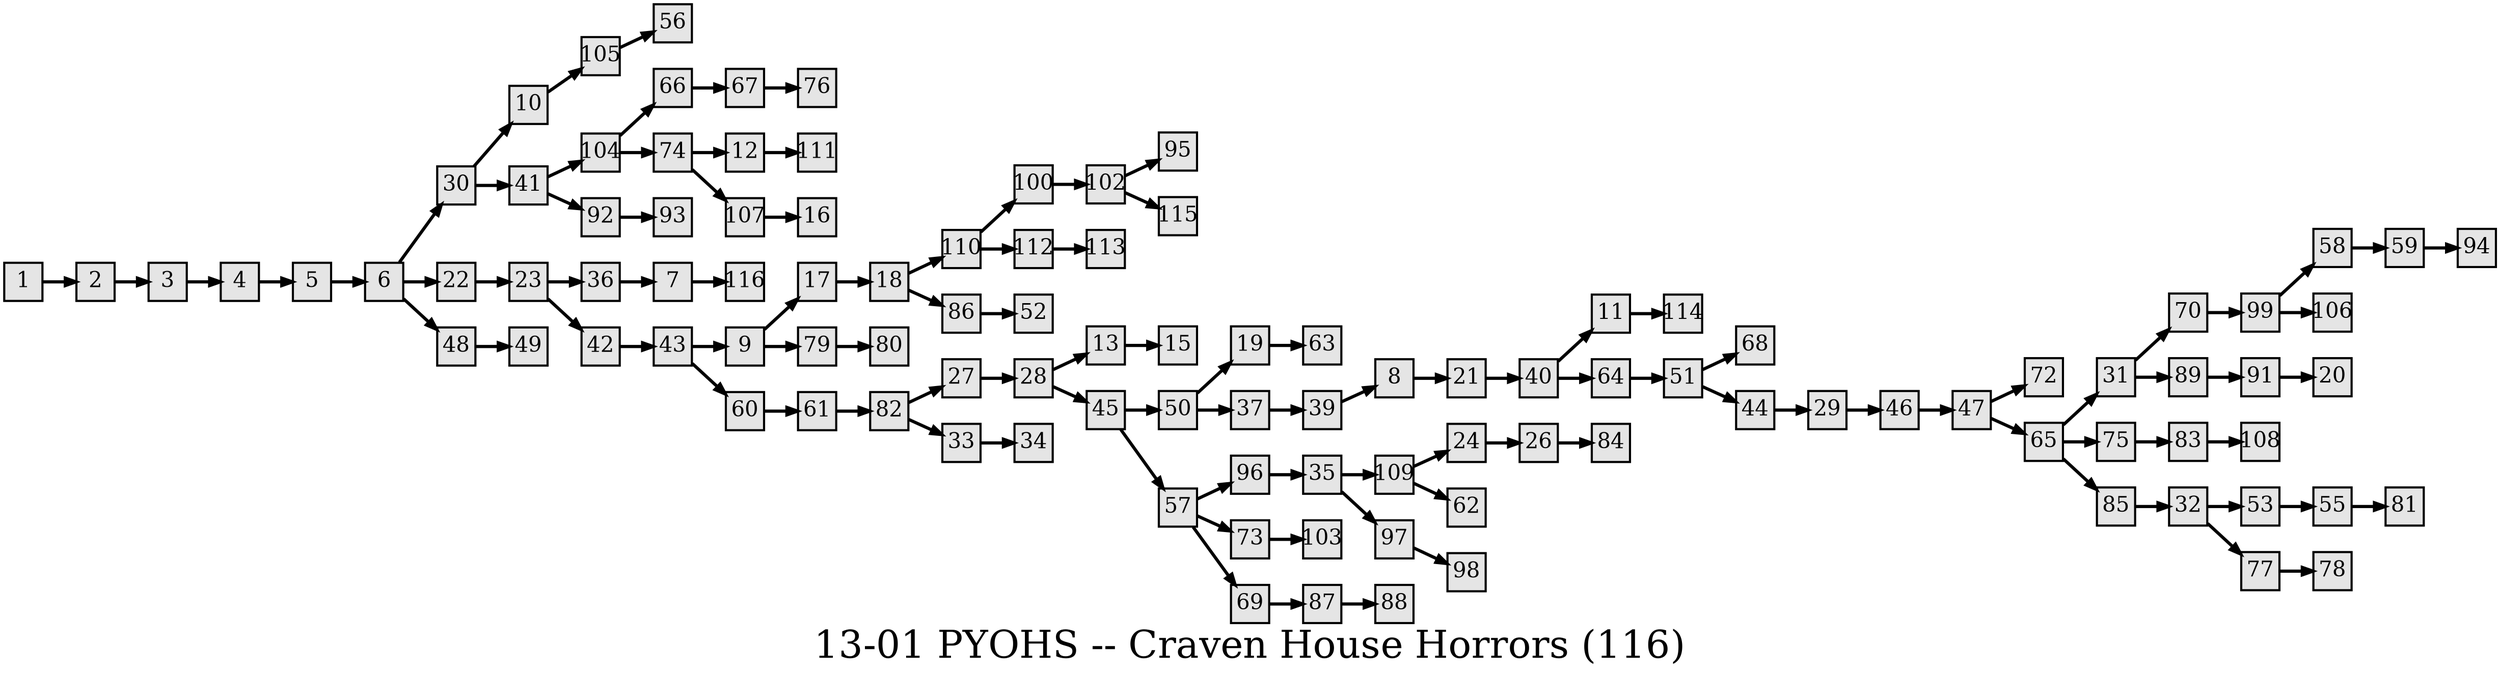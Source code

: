 digraph g{
  graph [ label="13-01 PYOHS -- Craven House Horrors (116)" rankdir=LR, ordering=out, fontsize=36, nodesep="0.35", ranksep="0.45"];
  node  [shape=rect, penwidth=2, fontsize=20, style=filled, fillcolor=grey90, margin="0,0", labelfloat=true, regular=true, fixedsize=true];
  edge  [labelfloat=true, penwidth=3, fontsize=12];
  // ---;
  // group  : Katz;
  // id     : 13-01;
  // gbid   : 1910;
  // series : Plot-Your-Own Horror Stories;
  // title  : Craven House Horrors;
  // author : Hilary Milton;
  // credit:;
  // - name : Ryan Leach;
  // role : encoder;
  // date : 2017-08-15;
  // - name : Jeremy Douglass;
  // role : editor;
  // date : 2018-04-28;
  // render:;
  // - name   : small;
  // styles : gvStyles-small.txt;
  // engine : dot;
  // comment: >;
  
  // ---;
  
  // From | To | Label;
  
  1 -> 2;
  2 -> 3;
  3 -> 4;
  4 -> 5;
  5 -> 6;
  6 -> 30;
  6 -> 22;
  6 -> 48;
  7 -> 116;
  8 -> 21;
  9 -> 17;
  9 -> 79;
  10 -> 105;
  11 -> 114;
  12 -> 111;
  13 -> 15;
  17 -> 18;
  18 -> 110;
  18 -> 86;
  19 -> 63;
  21 -> 40;
  22 -> 23;
  23 -> 36;
  23 -> 42;
  24 -> 26;
  26 -> 84;
  27 -> 28;
  28 -> 13;
  28 -> 45;
  29 -> 46;
  30 -> 10;
  30 -> 41;
  31 -> 70;
  31 -> 89;
  32 -> 53;
  32 -> 77;
  33 -> 34;
  35 -> 109;
  35 -> 97;
  36 -> 7;
  37 -> 39;
  39 -> 8;
  40 -> 11;
  40 -> 64;
  41 -> 104;
  41 -> 92;
  42 -> 43;
  43 -> 9;
  43 -> 60;
  44 -> 29;
  45 -> 50;
  45 -> 57;
  46 -> 47;
  47 -> 72;
  47 -> 65;
  48 -> 49;
  50 -> 19;
  50 -> 37;
  51 -> 68;
  51 -> 44;
  53 -> 55;
  55 -> 81;
  57 -> 96;
  57 -> 73;
  57 -> 69;
  58 -> 59;
  59 -> 94;
  60 -> 61;
  61 -> 82;
  64 -> 51;
  65 -> 31;
  65 -> 75;
  65 -> 85;
  66 -> 67;
  67 -> 76;
  69 -> 87;
  70 -> 99;
  73 -> 103;
  74 -> 12;
  74 -> 107;
  75 -> 83;
  77 -> 78;
  79 -> 80;
  82 -> 27;
  82 -> 33;
  83 -> 108;
  85 -> 32;
  86 -> 52;
  87 -> 88;
  89 -> 91;
  91 -> 20;
  92 -> 93;
  96 -> 35;
  97 -> 98;
  99 -> 58;
  99 -> 106;
  100 -> 102;
  102 -> 95;
  102 -> 115;
  104 -> 66;
  104 -> 74;
  105 -> 56;
  107 -> 16;
  109 -> 24;
  109 -> 62;
  110 -> 100;
  110 -> 112;
  112 -> 113;
}

